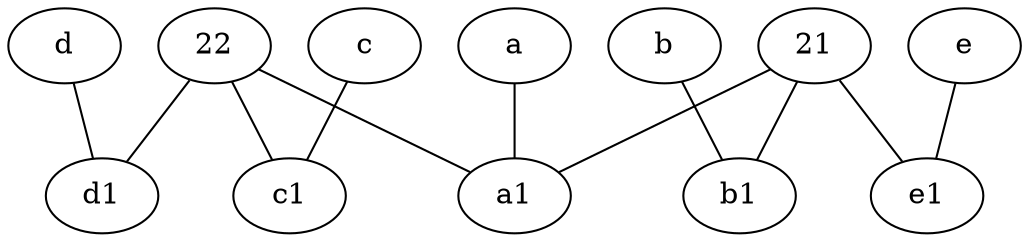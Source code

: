 graph {
	node [labelfontsize=50]
	c1 [labelfontsize=50 pos="4.5,3!"]
	22 [labelfontsize=50]
	b1 [labelfontsize=50 pos="9,4!"]
	a1 [labelfontsize=50 pos="8,3!"]
	e1 [labelfontsize=50 pos="7,7!"]
	a [labelfontsize=50 pos="8,2!"]
	21 [labelfontsize=50]
	d1 [labelfontsize=50 pos="3,5!"]
	22 -- c1
	d -- d1
	22 -- a1
	22 -- d1
	c -- c1
	21 -- e1
	e -- e1
	21 -- a1
	b -- b1
	a -- a1
	21 -- b1
}
